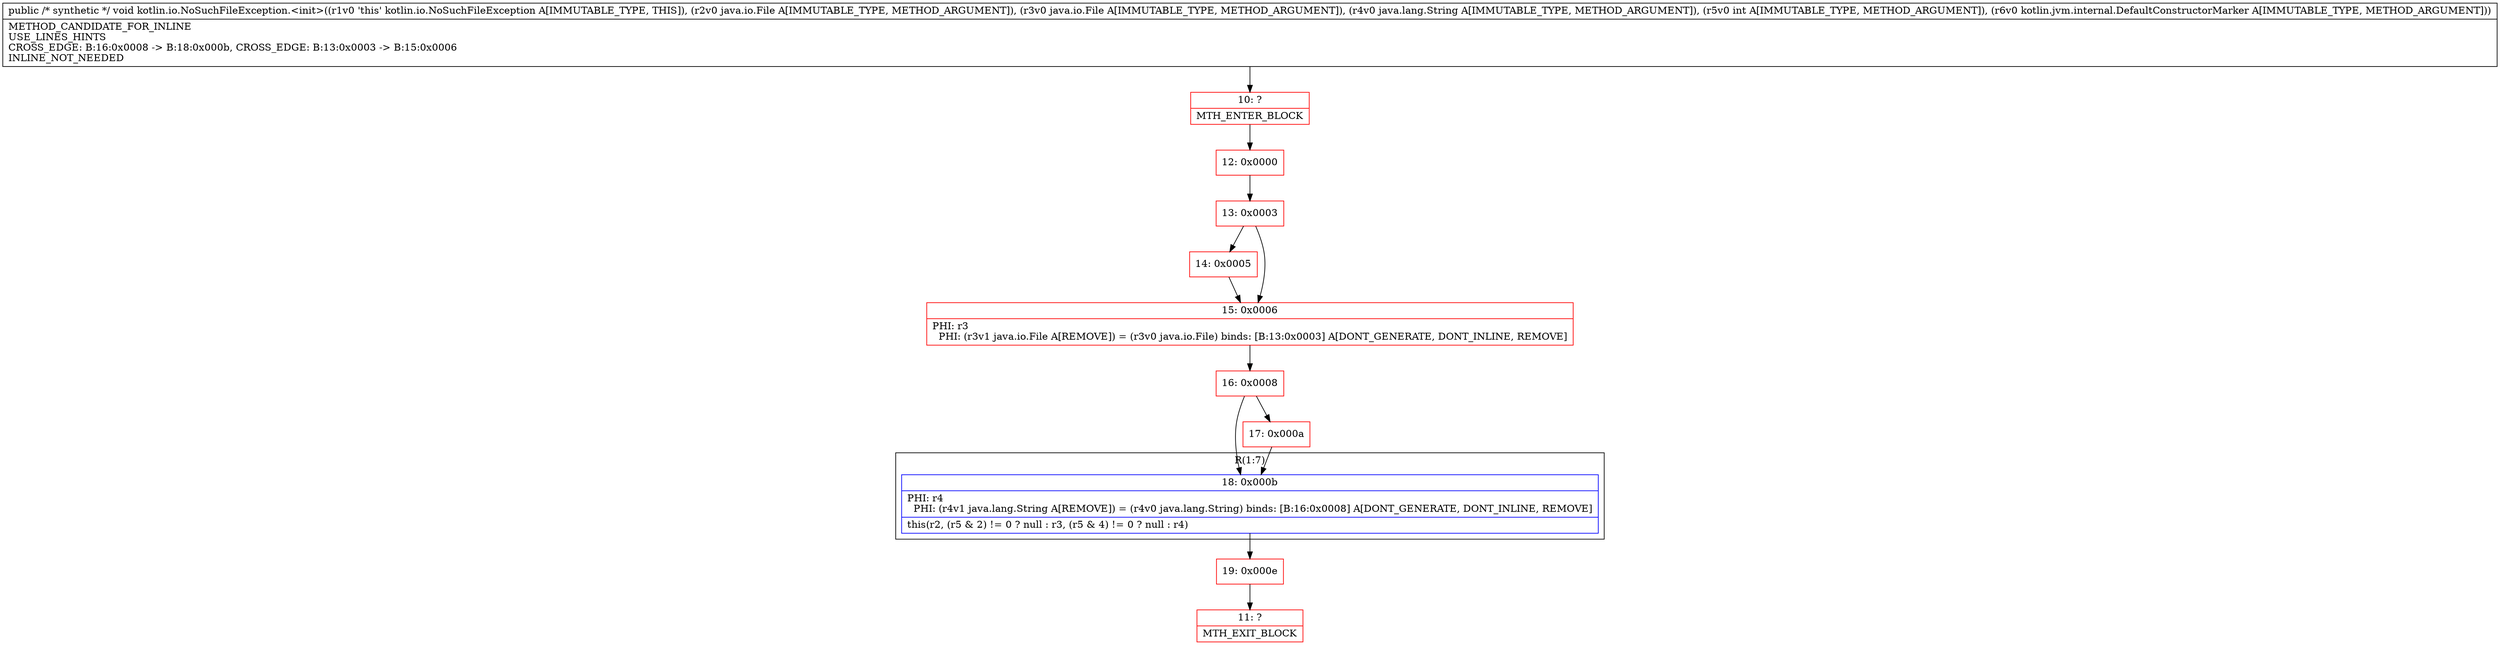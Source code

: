 digraph "CFG forkotlin.io.NoSuchFileException.\<init\>(Ljava\/io\/File;Ljava\/io\/File;Ljava\/lang\/String;ILkotlin\/jvm\/internal\/DefaultConstructorMarker;)V" {
subgraph cluster_Region_1411932382 {
label = "R(1:7)";
node [shape=record,color=blue];
Node_18 [shape=record,label="{18\:\ 0x000b|PHI: r4 \l  PHI: (r4v1 java.lang.String A[REMOVE]) = (r4v0 java.lang.String) binds: [B:16:0x0008] A[DONT_GENERATE, DONT_INLINE, REMOVE]\l|this(r2, (r5 & 2) != 0 ? null : r3, (r5 & 4) != 0 ? null : r4)\l}"];
}
Node_10 [shape=record,color=red,label="{10\:\ ?|MTH_ENTER_BLOCK\l}"];
Node_12 [shape=record,color=red,label="{12\:\ 0x0000}"];
Node_13 [shape=record,color=red,label="{13\:\ 0x0003}"];
Node_14 [shape=record,color=red,label="{14\:\ 0x0005}"];
Node_15 [shape=record,color=red,label="{15\:\ 0x0006|PHI: r3 \l  PHI: (r3v1 java.io.File A[REMOVE]) = (r3v0 java.io.File) binds: [B:13:0x0003] A[DONT_GENERATE, DONT_INLINE, REMOVE]\l}"];
Node_16 [shape=record,color=red,label="{16\:\ 0x0008}"];
Node_17 [shape=record,color=red,label="{17\:\ 0x000a}"];
Node_19 [shape=record,color=red,label="{19\:\ 0x000e}"];
Node_11 [shape=record,color=red,label="{11\:\ ?|MTH_EXIT_BLOCK\l}"];
MethodNode[shape=record,label="{public \/* synthetic *\/ void kotlin.io.NoSuchFileException.\<init\>((r1v0 'this' kotlin.io.NoSuchFileException A[IMMUTABLE_TYPE, THIS]), (r2v0 java.io.File A[IMMUTABLE_TYPE, METHOD_ARGUMENT]), (r3v0 java.io.File A[IMMUTABLE_TYPE, METHOD_ARGUMENT]), (r4v0 java.lang.String A[IMMUTABLE_TYPE, METHOD_ARGUMENT]), (r5v0 int A[IMMUTABLE_TYPE, METHOD_ARGUMENT]), (r6v0 kotlin.jvm.internal.DefaultConstructorMarker A[IMMUTABLE_TYPE, METHOD_ARGUMENT]))  | METHOD_CANDIDATE_FOR_INLINE\lUSE_LINES_HINTS\lCROSS_EDGE: B:16:0x0008 \-\> B:18:0x000b, CROSS_EDGE: B:13:0x0003 \-\> B:15:0x0006\lINLINE_NOT_NEEDED\l}"];
MethodNode -> Node_10;Node_18 -> Node_19;
Node_10 -> Node_12;
Node_12 -> Node_13;
Node_13 -> Node_14;
Node_13 -> Node_15;
Node_14 -> Node_15;
Node_15 -> Node_16;
Node_16 -> Node_17;
Node_16 -> Node_18;
Node_17 -> Node_18;
Node_19 -> Node_11;
}

